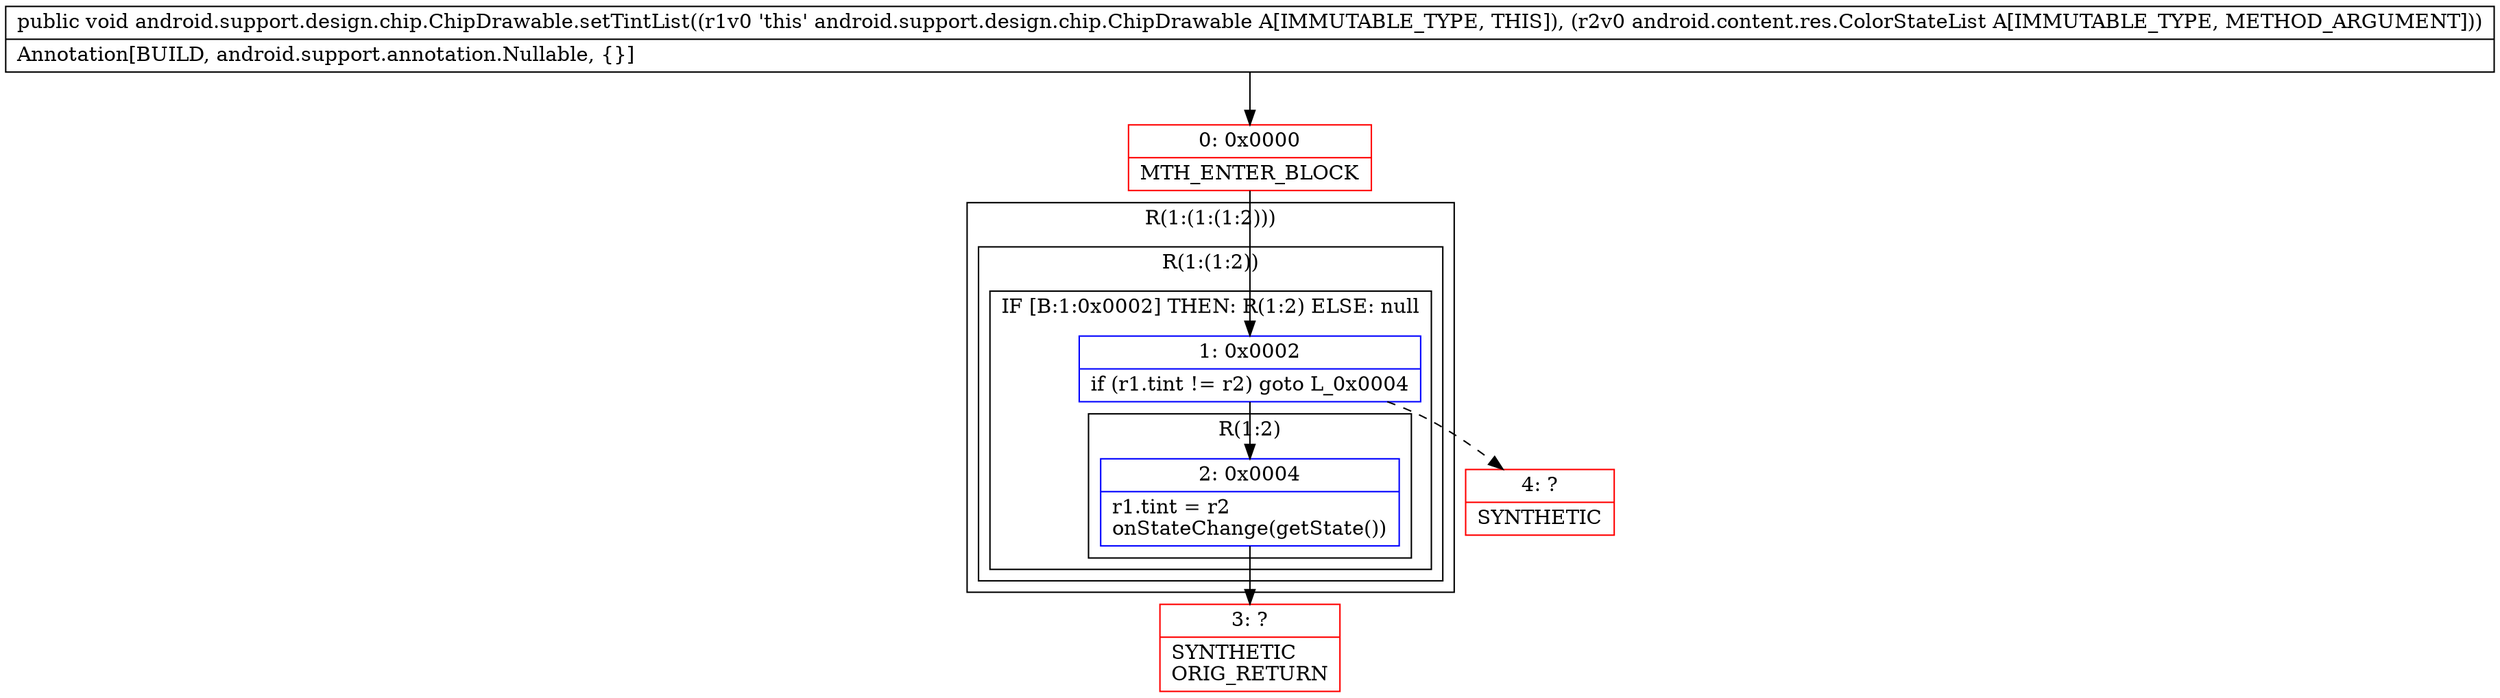 digraph "CFG forandroid.support.design.chip.ChipDrawable.setTintList(Landroid\/content\/res\/ColorStateList;)V" {
subgraph cluster_Region_41015735 {
label = "R(1:(1:(1:2)))";
node [shape=record,color=blue];
subgraph cluster_Region_1676652650 {
label = "R(1:(1:2))";
node [shape=record,color=blue];
subgraph cluster_IfRegion_1515590598 {
label = "IF [B:1:0x0002] THEN: R(1:2) ELSE: null";
node [shape=record,color=blue];
Node_1 [shape=record,label="{1\:\ 0x0002|if (r1.tint != r2) goto L_0x0004\l}"];
subgraph cluster_Region_1278120214 {
label = "R(1:2)";
node [shape=record,color=blue];
Node_2 [shape=record,label="{2\:\ 0x0004|r1.tint = r2\lonStateChange(getState())\l}"];
}
}
}
}
Node_0 [shape=record,color=red,label="{0\:\ 0x0000|MTH_ENTER_BLOCK\l}"];
Node_3 [shape=record,color=red,label="{3\:\ ?|SYNTHETIC\lORIG_RETURN\l}"];
Node_4 [shape=record,color=red,label="{4\:\ ?|SYNTHETIC\l}"];
MethodNode[shape=record,label="{public void android.support.design.chip.ChipDrawable.setTintList((r1v0 'this' android.support.design.chip.ChipDrawable A[IMMUTABLE_TYPE, THIS]), (r2v0 android.content.res.ColorStateList A[IMMUTABLE_TYPE, METHOD_ARGUMENT]))  | Annotation[BUILD, android.support.annotation.Nullable, \{\}]\l}"];
MethodNode -> Node_0;
Node_1 -> Node_2;
Node_1 -> Node_4[style=dashed];
Node_2 -> Node_3;
Node_0 -> Node_1;
}

